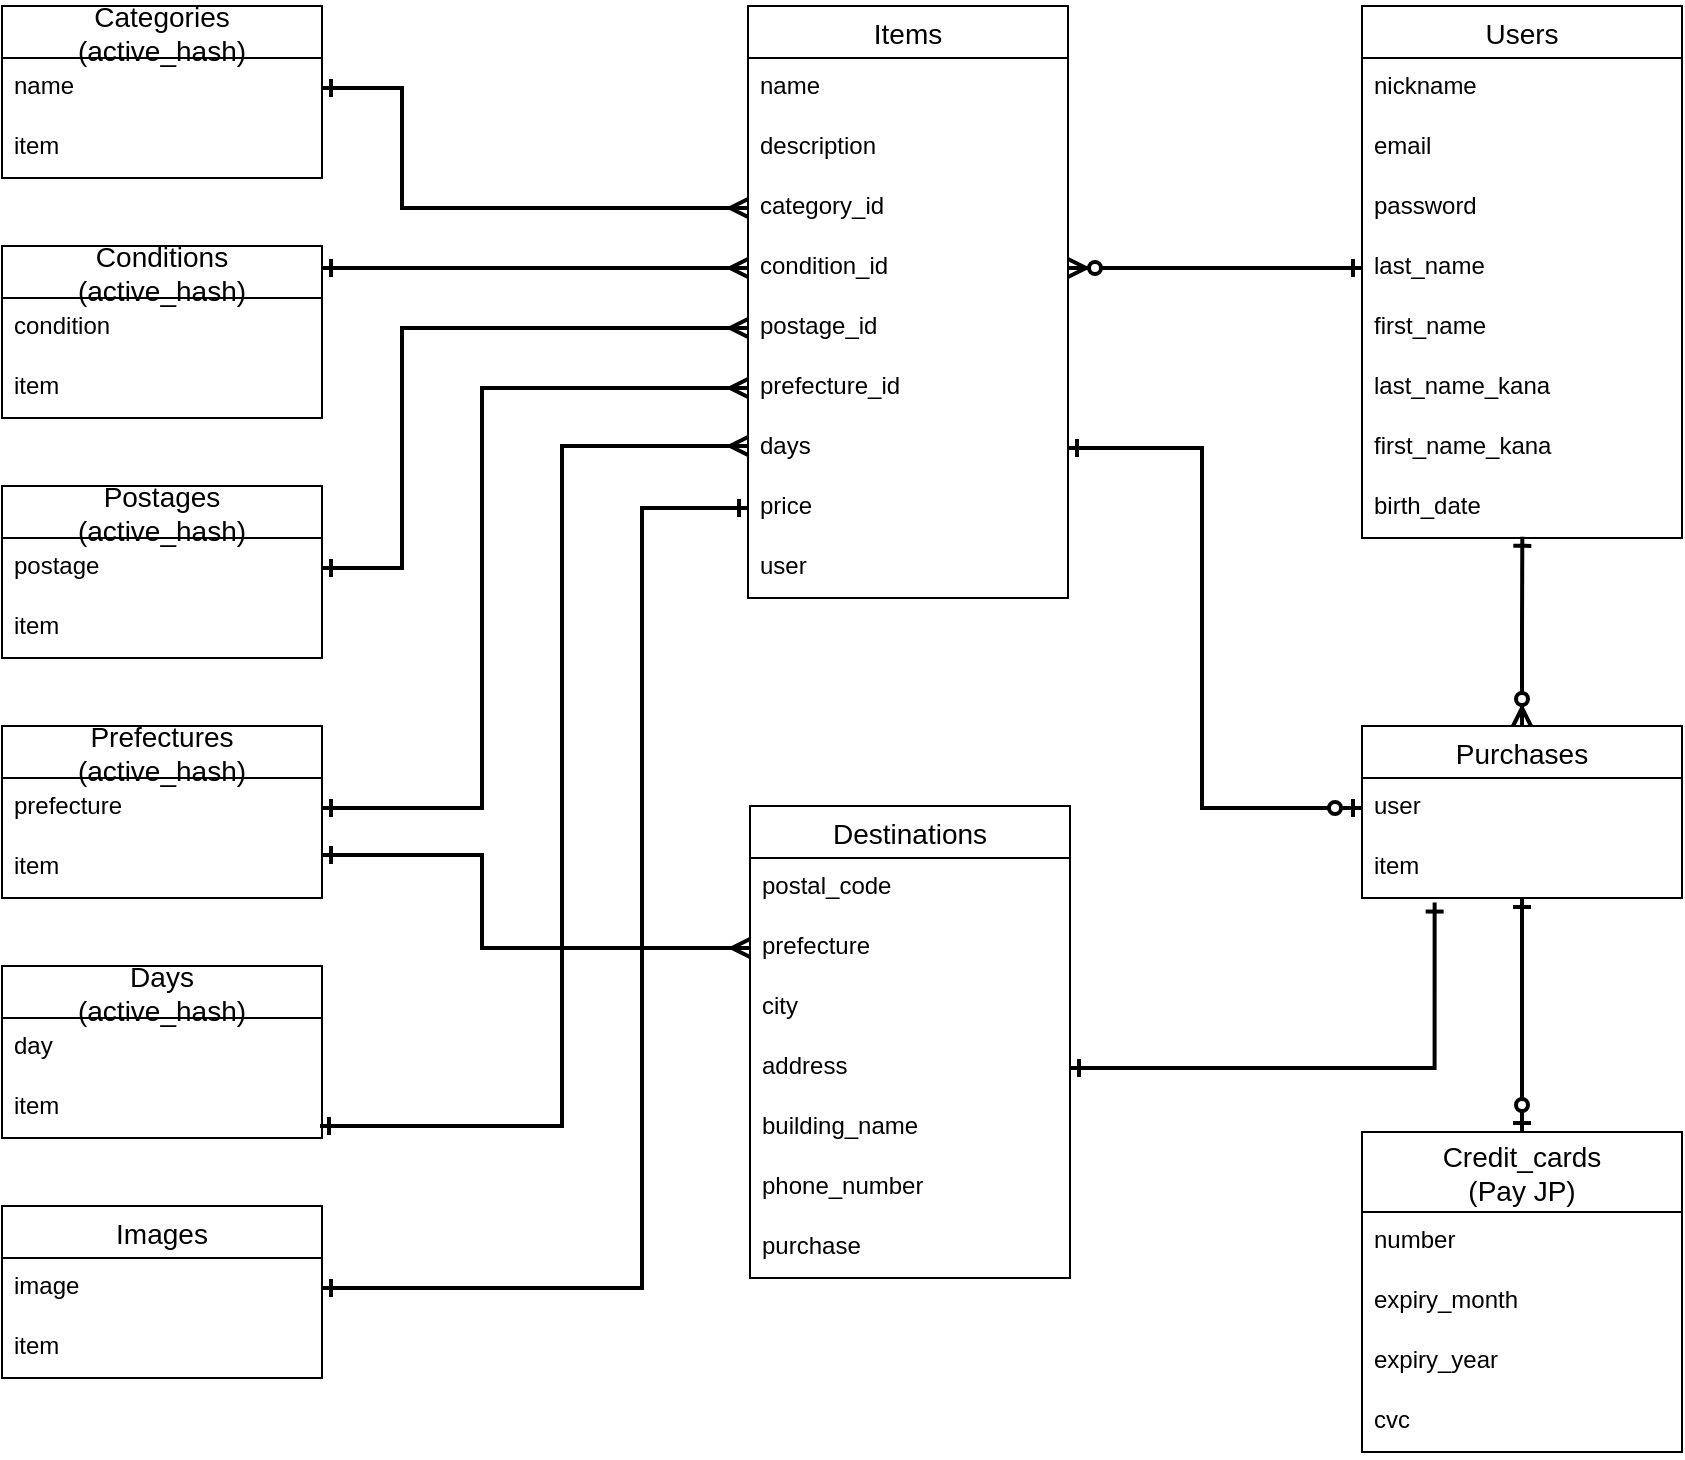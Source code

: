 <mxfile>
    <diagram id="fCRGOEF-9VrZ4Ds8vxh6" name="ページ1">
        <mxGraphModel dx="1768" dy="1186" grid="1" gridSize="10" guides="1" tooltips="1" connect="1" arrows="1" fold="1" page="1" pageScale="1" pageWidth="827" pageHeight="1169" math="0" shadow="0">
            <root>
                <mxCell id="0"/>
                <mxCell id="1" parent="0"/>
                <mxCell id="12" value="Users" style="swimlane;fontStyle=0;childLayout=stackLayout;horizontal=1;startSize=26;horizontalStack=0;resizeParent=1;resizeParentMax=0;resizeLast=0;collapsible=1;marginBottom=0;align=center;fontSize=14;" vertex="1" parent="1">
                    <mxGeometry x="220" y="130" width="160" height="266" as="geometry"/>
                </mxCell>
                <mxCell id="13" value="nickname" style="text;strokeColor=none;fillColor=none;spacingLeft=4;spacingRight=4;overflow=hidden;rotatable=0;points=[[0,0.5],[1,0.5]];portConstraint=eastwest;fontSize=12;" vertex="1" parent="12">
                    <mxGeometry y="26" width="160" height="30" as="geometry"/>
                </mxCell>
                <mxCell id="14" value="email" style="text;strokeColor=none;fillColor=none;spacingLeft=4;spacingRight=4;overflow=hidden;rotatable=0;points=[[0,0.5],[1,0.5]];portConstraint=eastwest;fontSize=12;" vertex="1" parent="12">
                    <mxGeometry y="56" width="160" height="30" as="geometry"/>
                </mxCell>
                <mxCell id="15" value="password" style="text;strokeColor=none;fillColor=none;spacingLeft=4;spacingRight=4;overflow=hidden;rotatable=0;points=[[0,0.5],[1,0.5]];portConstraint=eastwest;fontSize=12;" vertex="1" parent="12">
                    <mxGeometry y="86" width="160" height="30" as="geometry"/>
                </mxCell>
                <mxCell id="18" value="last_name" style="text;strokeColor=none;fillColor=none;spacingLeft=4;spacingRight=4;overflow=hidden;rotatable=0;points=[[0,0.5],[1,0.5]];portConstraint=eastwest;fontSize=12;" vertex="1" parent="12">
                    <mxGeometry y="116" width="160" height="30" as="geometry"/>
                </mxCell>
                <mxCell id="19" value="first_name" style="text;strokeColor=none;fillColor=none;spacingLeft=4;spacingRight=4;overflow=hidden;rotatable=0;points=[[0,0.5],[1,0.5]];portConstraint=eastwest;fontSize=12;" vertex="1" parent="12">
                    <mxGeometry y="146" width="160" height="30" as="geometry"/>
                </mxCell>
                <mxCell id="21" value="last_name_kana" style="text;strokeColor=none;fillColor=none;spacingLeft=4;spacingRight=4;overflow=hidden;rotatable=0;points=[[0,0.5],[1,0.5]];portConstraint=eastwest;fontSize=12;" vertex="1" parent="12">
                    <mxGeometry y="176" width="160" height="30" as="geometry"/>
                </mxCell>
                <mxCell id="27" value="first_name_kana" style="text;strokeColor=none;fillColor=none;spacingLeft=4;spacingRight=4;overflow=hidden;rotatable=0;points=[[0,0.5],[1,0.5]];portConstraint=eastwest;fontSize=12;" vertex="1" parent="12">
                    <mxGeometry y="206" width="160" height="30" as="geometry"/>
                </mxCell>
                <mxCell id="20" value="birth_date" style="text;strokeColor=none;fillColor=none;spacingLeft=4;spacingRight=4;overflow=hidden;rotatable=0;points=[[0,0.5],[1,0.5]];portConstraint=eastwest;fontSize=12;" vertex="1" parent="12">
                    <mxGeometry y="236" width="160" height="30" as="geometry"/>
                </mxCell>
                <mxCell id="33" value="Items" style="swimlane;fontStyle=0;childLayout=stackLayout;horizontal=1;startSize=26;horizontalStack=0;resizeParent=1;resizeParentMax=0;resizeLast=0;collapsible=1;marginBottom=0;align=center;fontSize=14;" vertex="1" parent="1">
                    <mxGeometry x="-87" y="130" width="160" height="296" as="geometry"/>
                </mxCell>
                <mxCell id="34" value="name" style="text;strokeColor=none;fillColor=none;spacingLeft=4;spacingRight=4;overflow=hidden;rotatable=0;points=[[0,0.5],[1,0.5]];portConstraint=eastwest;fontSize=12;" vertex="1" parent="33">
                    <mxGeometry y="26" width="160" height="30" as="geometry"/>
                </mxCell>
                <mxCell id="35" value="description" style="text;strokeColor=none;fillColor=none;spacingLeft=4;spacingRight=4;overflow=hidden;rotatable=0;points=[[0,0.5],[1,0.5]];portConstraint=eastwest;fontSize=12;" vertex="1" parent="33">
                    <mxGeometry y="56" width="160" height="30" as="geometry"/>
                </mxCell>
                <mxCell id="36" value="category_id" style="text;strokeColor=none;fillColor=none;spacingLeft=4;spacingRight=4;overflow=hidden;rotatable=0;points=[[0,0.5],[1,0.5]];portConstraint=eastwest;fontSize=12;" vertex="1" parent="33">
                    <mxGeometry y="86" width="160" height="30" as="geometry"/>
                </mxCell>
                <mxCell id="37" value="condition_id" style="text;strokeColor=none;fillColor=none;spacingLeft=4;spacingRight=4;overflow=hidden;rotatable=0;points=[[0,0.5],[1,0.5]];portConstraint=eastwest;fontSize=12;" vertex="1" parent="33">
                    <mxGeometry y="116" width="160" height="30" as="geometry"/>
                </mxCell>
                <mxCell id="38" value="postage_id" style="text;strokeColor=none;fillColor=none;spacingLeft=4;spacingRight=4;overflow=hidden;rotatable=0;points=[[0,0.5],[1,0.5]];portConstraint=eastwest;fontSize=12;" vertex="1" parent="33">
                    <mxGeometry y="146" width="160" height="30" as="geometry"/>
                </mxCell>
                <mxCell id="39" value="prefecture_id" style="text;strokeColor=none;fillColor=none;spacingLeft=4;spacingRight=4;overflow=hidden;rotatable=0;points=[[0,0.5],[1,0.5]];portConstraint=eastwest;fontSize=12;" vertex="1" parent="33">
                    <mxGeometry y="176" width="160" height="30" as="geometry"/>
                </mxCell>
                <mxCell id="40" value="days" style="text;strokeColor=none;fillColor=none;spacingLeft=4;spacingRight=4;overflow=hidden;rotatable=0;points=[[0,0.5],[1,0.5]];portConstraint=eastwest;fontSize=12;" vertex="1" parent="33">
                    <mxGeometry y="206" width="160" height="30" as="geometry"/>
                </mxCell>
                <mxCell id="51" value="price" style="text;strokeColor=none;fillColor=none;spacingLeft=4;spacingRight=4;overflow=hidden;rotatable=0;points=[[0,0.5],[1,0.5]];portConstraint=eastwest;fontSize=12;" vertex="1" parent="33">
                    <mxGeometry y="236" width="160" height="30" as="geometry"/>
                </mxCell>
                <mxCell id="41" value="user" style="text;strokeColor=none;fillColor=none;spacingLeft=4;spacingRight=4;overflow=hidden;rotatable=0;points=[[0,0.5],[1,0.5]];portConstraint=eastwest;fontSize=12;" vertex="1" parent="33">
                    <mxGeometry y="266" width="160" height="30" as="geometry"/>
                </mxCell>
                <mxCell id="42" value="Credit_cards&#10;(Pay JP)" style="swimlane;fontStyle=0;childLayout=stackLayout;horizontal=1;startSize=40;horizontalStack=0;resizeParent=1;resizeParentMax=0;resizeLast=0;collapsible=1;marginBottom=0;align=center;fontSize=14;" vertex="1" parent="1">
                    <mxGeometry x="220" y="693" width="160" height="160" as="geometry"/>
                </mxCell>
                <mxCell id="43" value="number" style="text;strokeColor=none;fillColor=none;spacingLeft=4;spacingRight=4;overflow=hidden;rotatable=0;points=[[0,0.5],[1,0.5]];portConstraint=eastwest;fontSize=12;" vertex="1" parent="42">
                    <mxGeometry y="40" width="160" height="30" as="geometry"/>
                </mxCell>
                <mxCell id="44" value="expiry_month" style="text;strokeColor=none;fillColor=none;spacingLeft=4;spacingRight=4;overflow=hidden;rotatable=0;points=[[0,0.5],[1,0.5]];portConstraint=eastwest;fontSize=12;" vertex="1" parent="42">
                    <mxGeometry y="70" width="160" height="30" as="geometry"/>
                </mxCell>
                <mxCell id="45" value="expiry_year" style="text;strokeColor=none;fillColor=none;spacingLeft=4;spacingRight=4;overflow=hidden;rotatable=0;points=[[0,0.5],[1,0.5]];portConstraint=eastwest;fontSize=12;" vertex="1" parent="42">
                    <mxGeometry y="100" width="160" height="30" as="geometry"/>
                </mxCell>
                <mxCell id="46" value="cvc" style="text;strokeColor=none;fillColor=none;spacingLeft=4;spacingRight=4;overflow=hidden;rotatable=0;points=[[0,0.5],[1,0.5]];portConstraint=eastwest;fontSize=12;" vertex="1" parent="42">
                    <mxGeometry y="130" width="160" height="30" as="geometry"/>
                </mxCell>
                <mxCell id="72" value="" style="edgeStyle=orthogonalEdgeStyle;fontSize=12;html=1;endArrow=ERzeroToMany;exitX=0;exitY=0.5;exitDx=0;exitDy=0;endFill=1;startArrow=ERone;startFill=0;strokeWidth=2;entryX=1;entryY=0.5;entryDx=0;entryDy=0;" edge="1" parent="1" source="18" target="37">
                    <mxGeometry width="100" height="100" relative="1" as="geometry">
                        <mxPoint x="-260" y="380" as="sourcePoint"/>
                        <mxPoint x="110" y="270" as="targetPoint"/>
                        <Array as="points">
                            <mxPoint x="130" y="261"/>
                            <mxPoint x="130" y="261"/>
                        </Array>
                    </mxGeometry>
                </mxCell>
                <mxCell id="73" value="" style="edgeStyle=orthogonalEdgeStyle;fontSize=12;html=1;endArrow=ERzeroToOne;startArrow=ERone;startFill=0;endFill=1;strokeWidth=2;entryX=0.5;entryY=0;entryDx=0;entryDy=0;exitX=0.5;exitY=1;exitDx=0;exitDy=0;exitPerimeter=0;" edge="1" parent="1" source="103" target="42">
                    <mxGeometry width="100" height="100" relative="1" as="geometry">
                        <mxPoint x="310" y="585" as="sourcePoint"/>
                        <mxPoint x="210" y="610" as="targetPoint"/>
                    </mxGeometry>
                </mxCell>
                <mxCell id="90" style="edgeStyle=orthogonalEdgeStyle;rounded=0;orthogonalLoop=1;jettySize=auto;html=1;exitX=1;exitY=0.5;exitDx=0;exitDy=0;startArrow=ERone;startFill=0;endArrow=ERone;endFill=0;strokeWidth=2;entryX=0.227;entryY=1.076;entryDx=0;entryDy=0;entryPerimeter=0;" edge="1" parent="1" source="84" target="103">
                    <mxGeometry relative="1" as="geometry">
                        <mxPoint x="-5" y="760" as="targetPoint"/>
                        <Array as="points">
                            <mxPoint x="256" y="661"/>
                        </Array>
                    </mxGeometry>
                </mxCell>
                <mxCell id="76" value="Destinations" style="swimlane;fontStyle=0;childLayout=stackLayout;horizontal=1;startSize=26;horizontalStack=0;resizeParent=1;resizeParentMax=0;resizeLast=0;collapsible=1;marginBottom=0;align=center;fontSize=14;" vertex="1" parent="1">
                    <mxGeometry x="-86" y="530" width="160" height="236" as="geometry"/>
                </mxCell>
                <mxCell id="142" value="postal_code" style="text;strokeColor=none;fillColor=none;spacingLeft=4;spacingRight=4;overflow=hidden;rotatable=0;points=[[0,0.5],[1,0.5]];portConstraint=eastwest;fontSize=12;" vertex="1" parent="76">
                    <mxGeometry y="26" width="160" height="30" as="geometry"/>
                </mxCell>
                <mxCell id="82" value="prefecture" style="text;strokeColor=none;fillColor=none;spacingLeft=4;spacingRight=4;overflow=hidden;rotatable=0;points=[[0,0.5],[1,0.5]];portConstraint=eastwest;fontSize=12;" vertex="1" parent="76">
                    <mxGeometry y="56" width="160" height="30" as="geometry"/>
                </mxCell>
                <mxCell id="83" value="city" style="text;strokeColor=none;fillColor=none;spacingLeft=4;spacingRight=4;overflow=hidden;rotatable=0;points=[[0,0.5],[1,0.5]];portConstraint=eastwest;fontSize=12;" vertex="1" parent="76">
                    <mxGeometry y="86" width="160" height="30" as="geometry"/>
                </mxCell>
                <mxCell id="84" value="address" style="text;strokeColor=none;fillColor=none;spacingLeft=4;spacingRight=4;overflow=hidden;rotatable=0;points=[[0,0.5],[1,0.5]];portConstraint=eastwest;fontSize=12;" vertex="1" parent="76">
                    <mxGeometry y="116" width="160" height="30" as="geometry"/>
                </mxCell>
                <mxCell id="85" value="building_name" style="text;strokeColor=none;fillColor=none;spacingLeft=4;spacingRight=4;overflow=hidden;rotatable=0;points=[[0,0.5],[1,0.5]];portConstraint=eastwest;fontSize=12;" vertex="1" parent="76">
                    <mxGeometry y="146" width="160" height="30" as="geometry"/>
                </mxCell>
                <mxCell id="86" value="phone_number" style="text;strokeColor=none;fillColor=none;spacingLeft=4;spacingRight=4;overflow=hidden;rotatable=0;points=[[0,0.5],[1,0.5]];portConstraint=eastwest;fontSize=12;" vertex="1" parent="76">
                    <mxGeometry y="176" width="160" height="30" as="geometry"/>
                </mxCell>
                <mxCell id="87" value="purchase" style="text;strokeColor=none;fillColor=none;spacingLeft=4;spacingRight=4;overflow=hidden;rotatable=0;points=[[0,0.5],[1,0.5]];portConstraint=eastwest;fontSize=12;" vertex="1" parent="76">
                    <mxGeometry y="206" width="160" height="30" as="geometry"/>
                </mxCell>
                <mxCell id="100" style="edgeStyle=orthogonalEdgeStyle;rounded=0;orthogonalLoop=1;jettySize=auto;html=1;exitX=1;exitY=0.5;exitDx=0;exitDy=0;startArrow=ERone;startFill=0;endArrow=ERone;endFill=0;strokeWidth=2;entryX=0;entryY=0.5;entryDx=0;entryDy=0;" edge="1" parent="1" source="93" target="51">
                    <mxGeometry relative="1" as="geometry">
                        <mxPoint x="-221" y="790" as="targetPoint"/>
                        <Array as="points">
                            <mxPoint x="-140" y="771"/>
                            <mxPoint x="-140" y="381"/>
                        </Array>
                    </mxGeometry>
                </mxCell>
                <mxCell id="92" value="Images" style="swimlane;fontStyle=0;childLayout=stackLayout;horizontal=1;startSize=26;horizontalStack=0;resizeParent=1;resizeParentMax=0;resizeLast=0;collapsible=1;marginBottom=0;align=center;fontSize=14;" vertex="1" parent="1">
                    <mxGeometry x="-460" y="730" width="160" height="86" as="geometry"/>
                </mxCell>
                <mxCell id="93" value="image" style="text;strokeColor=none;fillColor=none;spacingLeft=4;spacingRight=4;overflow=hidden;rotatable=0;points=[[0,0.5],[1,0.5]];portConstraint=eastwest;fontSize=12;" vertex="1" parent="92">
                    <mxGeometry y="26" width="160" height="30" as="geometry"/>
                </mxCell>
                <mxCell id="99" value="item" style="text;strokeColor=none;fillColor=none;spacingLeft=4;spacingRight=4;overflow=hidden;rotatable=0;points=[[0,0.5],[1,0.5]];portConstraint=eastwest;fontSize=12;" vertex="1" parent="92">
                    <mxGeometry y="56" width="160" height="30" as="geometry"/>
                </mxCell>
                <mxCell id="104" style="edgeStyle=orthogonalEdgeStyle;rounded=0;orthogonalLoop=1;jettySize=auto;html=1;exitX=0.5;exitY=0;exitDx=0;exitDy=0;entryX=0.501;entryY=0.981;entryDx=0;entryDy=0;entryPerimeter=0;startArrow=ERzeroToMany;startFill=1;endArrow=ERone;endFill=0;strokeWidth=2;" edge="1" parent="1" source="101" target="20">
                    <mxGeometry relative="1" as="geometry"/>
                </mxCell>
                <mxCell id="101" value="Purchases" style="swimlane;fontStyle=0;childLayout=stackLayout;horizontal=1;startSize=26;horizontalStack=0;resizeParent=1;resizeParentMax=0;resizeLast=0;collapsible=1;marginBottom=0;align=center;fontSize=14;" vertex="1" parent="1">
                    <mxGeometry x="220" y="490" width="160" height="86" as="geometry"/>
                </mxCell>
                <mxCell id="102" value="user" style="text;strokeColor=none;fillColor=none;spacingLeft=4;spacingRight=4;overflow=hidden;rotatable=0;points=[[0,0.5],[1,0.5]];portConstraint=eastwest;fontSize=12;" vertex="1" parent="101">
                    <mxGeometry y="26" width="160" height="30" as="geometry"/>
                </mxCell>
                <mxCell id="103" value="item" style="text;strokeColor=none;fillColor=none;spacingLeft=4;spacingRight=4;overflow=hidden;rotatable=0;points=[[0,0.5],[1,0.5]];portConstraint=eastwest;fontSize=12;" vertex="1" parent="101">
                    <mxGeometry y="56" width="160" height="30" as="geometry"/>
                </mxCell>
                <mxCell id="105" style="edgeStyle=orthogonalEdgeStyle;rounded=0;orthogonalLoop=1;jettySize=auto;html=1;exitX=0;exitY=0.5;exitDx=0;exitDy=0;startArrow=ERzeroToOne;startFill=1;endArrow=ERone;endFill=0;strokeWidth=2;entryX=1;entryY=0.5;entryDx=0;entryDy=0;" edge="1" parent="1" source="102" target="40">
                    <mxGeometry relative="1" as="geometry">
                        <mxPoint x="-160" y="600" as="targetPoint"/>
                        <Array as="points">
                            <mxPoint x="140" y="531"/>
                            <mxPoint x="140" y="351"/>
                        </Array>
                    </mxGeometry>
                </mxCell>
                <mxCell id="108" value="Days&#10;(active_hash)" style="swimlane;fontStyle=0;childLayout=stackLayout;horizontal=1;startSize=26;horizontalStack=0;resizeParent=1;resizeParentMax=0;resizeLast=0;collapsible=1;marginBottom=0;align=center;fontSize=14;" vertex="1" parent="1">
                    <mxGeometry x="-460" y="610" width="160" height="86" as="geometry"/>
                </mxCell>
                <mxCell id="109" value="day" style="text;strokeColor=none;fillColor=none;spacingLeft=4;spacingRight=4;overflow=hidden;rotatable=0;points=[[0,0.5],[1,0.5]];portConstraint=eastwest;fontSize=12;" vertex="1" parent="108">
                    <mxGeometry y="26" width="160" height="30" as="geometry"/>
                </mxCell>
                <mxCell id="110" value="item" style="text;strokeColor=none;fillColor=none;spacingLeft=4;spacingRight=4;overflow=hidden;rotatable=0;points=[[0,0.5],[1,0.5]];portConstraint=eastwest;fontSize=12;" vertex="1" parent="108">
                    <mxGeometry y="56" width="160" height="30" as="geometry"/>
                </mxCell>
                <mxCell id="111" value="Postages&#10;(active_hash)" style="swimlane;fontStyle=0;childLayout=stackLayout;horizontal=1;startSize=26;horizontalStack=0;resizeParent=1;resizeParentMax=0;resizeLast=0;collapsible=1;marginBottom=0;align=center;fontSize=14;" vertex="1" parent="1">
                    <mxGeometry x="-460" y="370" width="160" height="86" as="geometry"/>
                </mxCell>
                <mxCell id="112" value="postage" style="text;strokeColor=none;fillColor=none;spacingLeft=4;spacingRight=4;overflow=hidden;rotatable=0;points=[[0,0.5],[1,0.5]];portConstraint=eastwest;fontSize=12;" vertex="1" parent="111">
                    <mxGeometry y="26" width="160" height="30" as="geometry"/>
                </mxCell>
                <mxCell id="113" value="item" style="text;strokeColor=none;fillColor=none;spacingLeft=4;spacingRight=4;overflow=hidden;rotatable=0;points=[[0,0.5],[1,0.5]];portConstraint=eastwest;fontSize=12;" vertex="1" parent="111">
                    <mxGeometry y="56" width="160" height="30" as="geometry"/>
                </mxCell>
                <mxCell id="114" value="Conditions&#10;(active_hash)" style="swimlane;fontStyle=0;childLayout=stackLayout;horizontal=1;startSize=26;horizontalStack=0;resizeParent=1;resizeParentMax=0;resizeLast=0;collapsible=1;marginBottom=0;align=center;fontSize=14;" vertex="1" parent="1">
                    <mxGeometry x="-460" y="250" width="160" height="86" as="geometry"/>
                </mxCell>
                <mxCell id="115" value="condition" style="text;strokeColor=none;fillColor=none;spacingLeft=4;spacingRight=4;overflow=hidden;rotatable=0;points=[[0,0.5],[1,0.5]];portConstraint=eastwest;fontSize=12;" vertex="1" parent="114">
                    <mxGeometry y="26" width="160" height="30" as="geometry"/>
                </mxCell>
                <mxCell id="116" value="item" style="text;strokeColor=none;fillColor=none;spacingLeft=4;spacingRight=4;overflow=hidden;rotatable=0;points=[[0,0.5],[1,0.5]];portConstraint=eastwest;fontSize=12;" vertex="1" parent="114">
                    <mxGeometry y="56" width="160" height="30" as="geometry"/>
                </mxCell>
                <mxCell id="117" value="Categories&#10;(active_hash)" style="swimlane;fontStyle=0;childLayout=stackLayout;horizontal=1;startSize=26;horizontalStack=0;resizeParent=1;resizeParentMax=0;resizeLast=0;collapsible=1;marginBottom=0;align=center;fontSize=14;" vertex="1" parent="1">
                    <mxGeometry x="-460" y="130" width="160" height="86" as="geometry"/>
                </mxCell>
                <mxCell id="118" value="name" style="text;strokeColor=none;fillColor=none;spacingLeft=4;spacingRight=4;overflow=hidden;rotatable=0;points=[[0,0.5],[1,0.5]];portConstraint=eastwest;fontSize=12;" vertex="1" parent="117">
                    <mxGeometry y="26" width="160" height="30" as="geometry"/>
                </mxCell>
                <mxCell id="119" value="item" style="text;strokeColor=none;fillColor=none;spacingLeft=4;spacingRight=4;overflow=hidden;rotatable=0;points=[[0,0.5],[1,0.5]];portConstraint=eastwest;fontSize=12;" vertex="1" parent="117">
                    <mxGeometry y="56" width="160" height="30" as="geometry"/>
                </mxCell>
                <mxCell id="125" style="edgeStyle=orthogonalEdgeStyle;rounded=0;orthogonalLoop=1;jettySize=auto;html=1;entryX=0;entryY=0.5;entryDx=0;entryDy=0;startArrow=ERone;startFill=0;endArrow=ERmany;endFill=0;strokeWidth=2;" edge="1" parent="1">
                    <mxGeometry relative="1" as="geometry">
                        <mxPoint x="-301" y="690" as="sourcePoint"/>
                        <mxPoint x="-87" y="350" as="targetPoint"/>
                        <Array as="points">
                            <mxPoint x="-301" y="690"/>
                            <mxPoint x="-180" y="690"/>
                            <mxPoint x="-180" y="350"/>
                        </Array>
                    </mxGeometry>
                </mxCell>
                <mxCell id="126" value="Prefectures&#10;(active_hash)" style="swimlane;fontStyle=0;childLayout=stackLayout;horizontal=1;startSize=26;horizontalStack=0;resizeParent=1;resizeParentMax=0;resizeLast=0;collapsible=1;marginBottom=0;align=center;fontSize=14;" vertex="1" parent="1">
                    <mxGeometry x="-460" y="490" width="160" height="86" as="geometry"/>
                </mxCell>
                <mxCell id="127" value="prefecture" style="text;strokeColor=none;fillColor=none;spacingLeft=4;spacingRight=4;overflow=hidden;rotatable=0;points=[[0,0.5],[1,0.5]];portConstraint=eastwest;fontSize=12;" vertex="1" parent="126">
                    <mxGeometry y="26" width="160" height="30" as="geometry"/>
                </mxCell>
                <mxCell id="128" value="item" style="text;strokeColor=none;fillColor=none;spacingLeft=4;spacingRight=4;overflow=hidden;rotatable=0;points=[[0,0.5],[1,0.5]];portConstraint=eastwest;fontSize=12;" vertex="1" parent="126">
                    <mxGeometry y="56" width="160" height="30" as="geometry"/>
                </mxCell>
                <mxCell id="129" style="edgeStyle=orthogonalEdgeStyle;rounded=0;orthogonalLoop=1;jettySize=auto;html=1;exitX=1;exitY=0.5;exitDx=0;exitDy=0;entryX=0;entryY=0.5;entryDx=0;entryDy=0;startArrow=ERone;startFill=0;endArrow=ERmany;endFill=0;strokeWidth=2;" edge="1" parent="1" source="127" target="39">
                    <mxGeometry relative="1" as="geometry">
                        <Array as="points">
                            <mxPoint x="-220" y="531"/>
                            <mxPoint x="-220" y="321"/>
                        </Array>
                    </mxGeometry>
                </mxCell>
                <mxCell id="130" style="edgeStyle=orthogonalEdgeStyle;rounded=0;orthogonalLoop=1;jettySize=auto;html=1;exitX=1;exitY=0.5;exitDx=0;exitDy=0;entryX=0;entryY=0.5;entryDx=0;entryDy=0;startArrow=ERone;startFill=0;endArrow=ERmany;endFill=0;strokeWidth=2;" edge="1" parent="1" source="112" target="38">
                    <mxGeometry relative="1" as="geometry">
                        <Array as="points">
                            <mxPoint x="-260" y="411"/>
                            <mxPoint x="-260" y="291"/>
                        </Array>
                    </mxGeometry>
                </mxCell>
                <mxCell id="131" style="edgeStyle=orthogonalEdgeStyle;rounded=0;orthogonalLoop=1;jettySize=auto;html=1;entryX=0;entryY=0.5;entryDx=0;entryDy=0;startArrow=ERone;startFill=0;endArrow=ERmany;endFill=0;strokeWidth=2;" edge="1" parent="1" target="37">
                    <mxGeometry relative="1" as="geometry">
                        <mxPoint x="-300" y="261" as="sourcePoint"/>
                        <Array as="points">
                            <mxPoint x="-300" y="261"/>
                        </Array>
                    </mxGeometry>
                </mxCell>
                <mxCell id="132" style="edgeStyle=orthogonalEdgeStyle;rounded=0;orthogonalLoop=1;jettySize=auto;html=1;exitX=1;exitY=0.5;exitDx=0;exitDy=0;entryX=0;entryY=0.5;entryDx=0;entryDy=0;startArrow=ERone;startFill=0;endArrow=ERmany;endFill=0;strokeWidth=2;" edge="1" parent="1" source="118" target="36">
                    <mxGeometry relative="1" as="geometry">
                        <Array as="points">
                            <mxPoint x="-260" y="171"/>
                            <mxPoint x="-260" y="231"/>
                        </Array>
                    </mxGeometry>
                </mxCell>
                <mxCell id="138" style="edgeStyle=orthogonalEdgeStyle;rounded=0;orthogonalLoop=1;jettySize=auto;html=1;exitX=0;exitY=0.5;exitDx=0;exitDy=0;entryX=1;entryY=0.75;entryDx=0;entryDy=0;startArrow=ERmany;startFill=0;endArrow=ERone;endFill=0;strokeWidth=2;" edge="1" parent="1" source="82" target="126">
                    <mxGeometry relative="1" as="geometry">
                        <Array as="points">
                            <mxPoint x="-220" y="601"/>
                            <mxPoint x="-220" y="555"/>
                        </Array>
                    </mxGeometry>
                </mxCell>
            </root>
        </mxGraphModel>
    </diagram>
</mxfile>